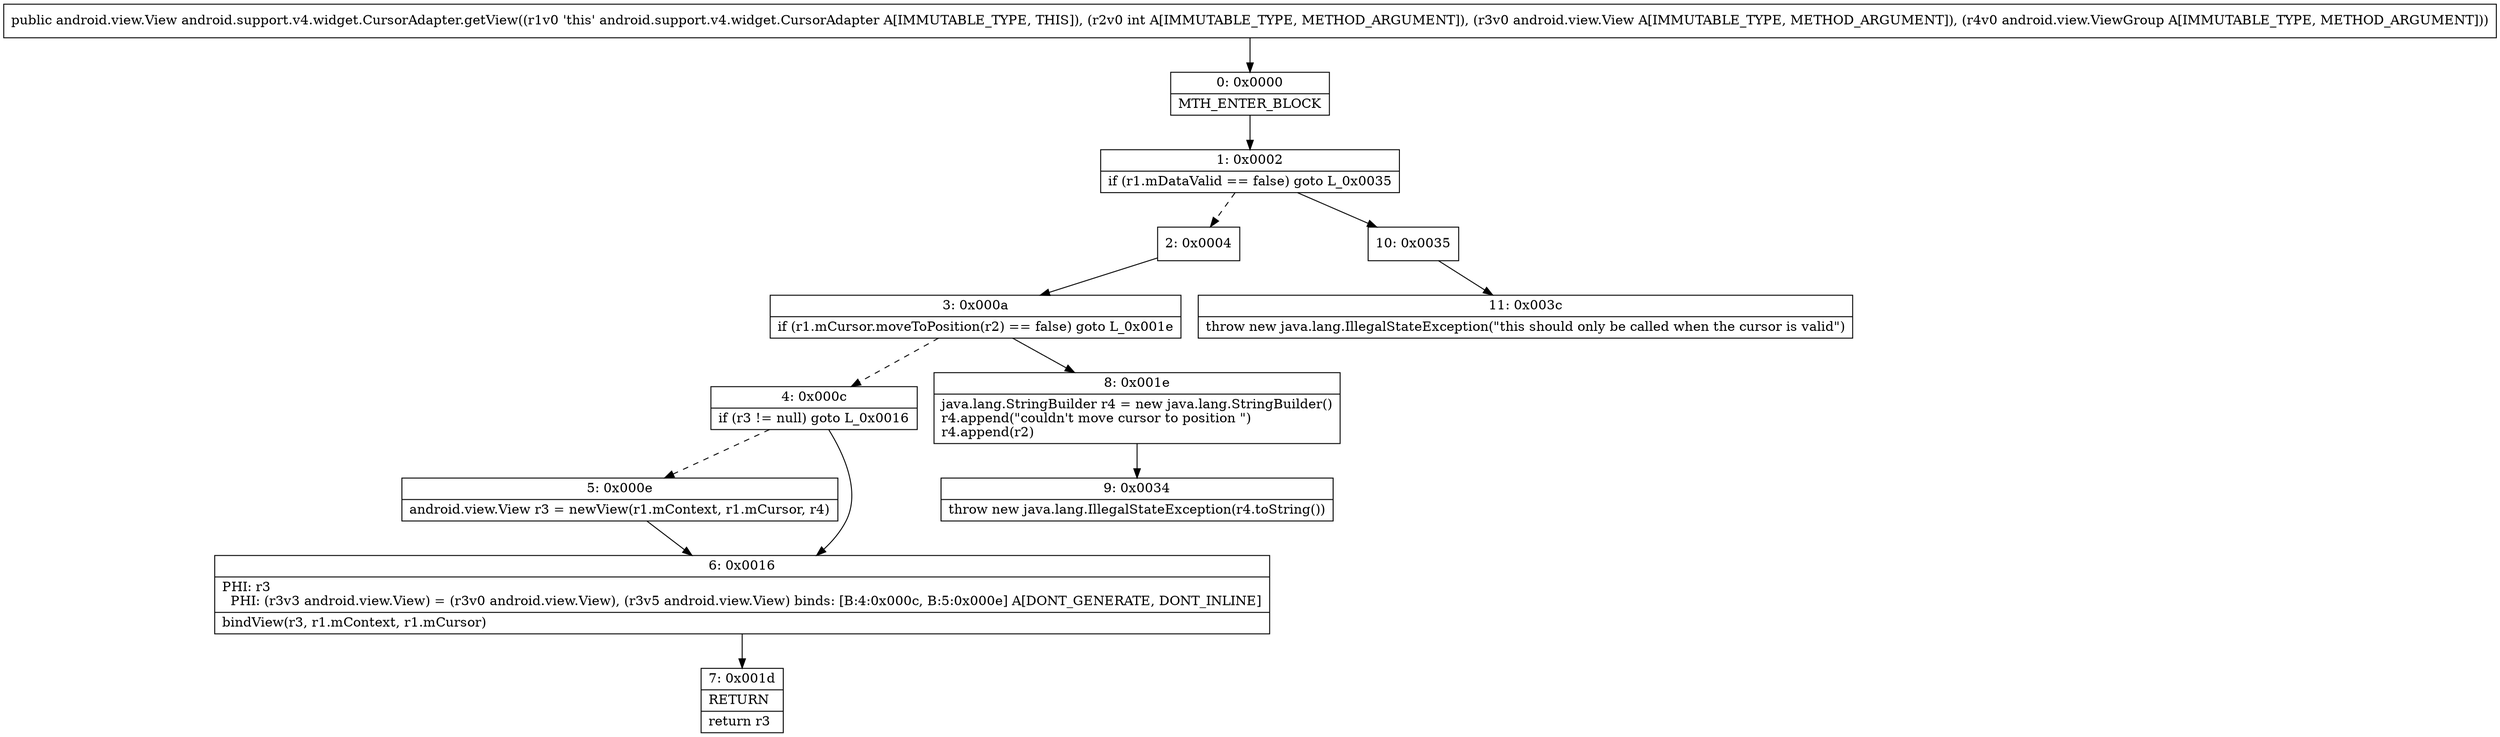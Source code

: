 digraph "CFG forandroid.support.v4.widget.CursorAdapter.getView(ILandroid\/view\/View;Landroid\/view\/ViewGroup;)Landroid\/view\/View;" {
Node_0 [shape=record,label="{0\:\ 0x0000|MTH_ENTER_BLOCK\l}"];
Node_1 [shape=record,label="{1\:\ 0x0002|if (r1.mDataValid == false) goto L_0x0035\l}"];
Node_2 [shape=record,label="{2\:\ 0x0004}"];
Node_3 [shape=record,label="{3\:\ 0x000a|if (r1.mCursor.moveToPosition(r2) == false) goto L_0x001e\l}"];
Node_4 [shape=record,label="{4\:\ 0x000c|if (r3 != null) goto L_0x0016\l}"];
Node_5 [shape=record,label="{5\:\ 0x000e|android.view.View r3 = newView(r1.mContext, r1.mCursor, r4)\l}"];
Node_6 [shape=record,label="{6\:\ 0x0016|PHI: r3 \l  PHI: (r3v3 android.view.View) = (r3v0 android.view.View), (r3v5 android.view.View) binds: [B:4:0x000c, B:5:0x000e] A[DONT_GENERATE, DONT_INLINE]\l|bindView(r3, r1.mContext, r1.mCursor)\l}"];
Node_7 [shape=record,label="{7\:\ 0x001d|RETURN\l|return r3\l}"];
Node_8 [shape=record,label="{8\:\ 0x001e|java.lang.StringBuilder r4 = new java.lang.StringBuilder()\lr4.append(\"couldn't move cursor to position \")\lr4.append(r2)\l}"];
Node_9 [shape=record,label="{9\:\ 0x0034|throw new java.lang.IllegalStateException(r4.toString())\l}"];
Node_10 [shape=record,label="{10\:\ 0x0035}"];
Node_11 [shape=record,label="{11\:\ 0x003c|throw new java.lang.IllegalStateException(\"this should only be called when the cursor is valid\")\l}"];
MethodNode[shape=record,label="{public android.view.View android.support.v4.widget.CursorAdapter.getView((r1v0 'this' android.support.v4.widget.CursorAdapter A[IMMUTABLE_TYPE, THIS]), (r2v0 int A[IMMUTABLE_TYPE, METHOD_ARGUMENT]), (r3v0 android.view.View A[IMMUTABLE_TYPE, METHOD_ARGUMENT]), (r4v0 android.view.ViewGroup A[IMMUTABLE_TYPE, METHOD_ARGUMENT])) }"];
MethodNode -> Node_0;
Node_0 -> Node_1;
Node_1 -> Node_2[style=dashed];
Node_1 -> Node_10;
Node_2 -> Node_3;
Node_3 -> Node_4[style=dashed];
Node_3 -> Node_8;
Node_4 -> Node_5[style=dashed];
Node_4 -> Node_6;
Node_5 -> Node_6;
Node_6 -> Node_7;
Node_8 -> Node_9;
Node_10 -> Node_11;
}

